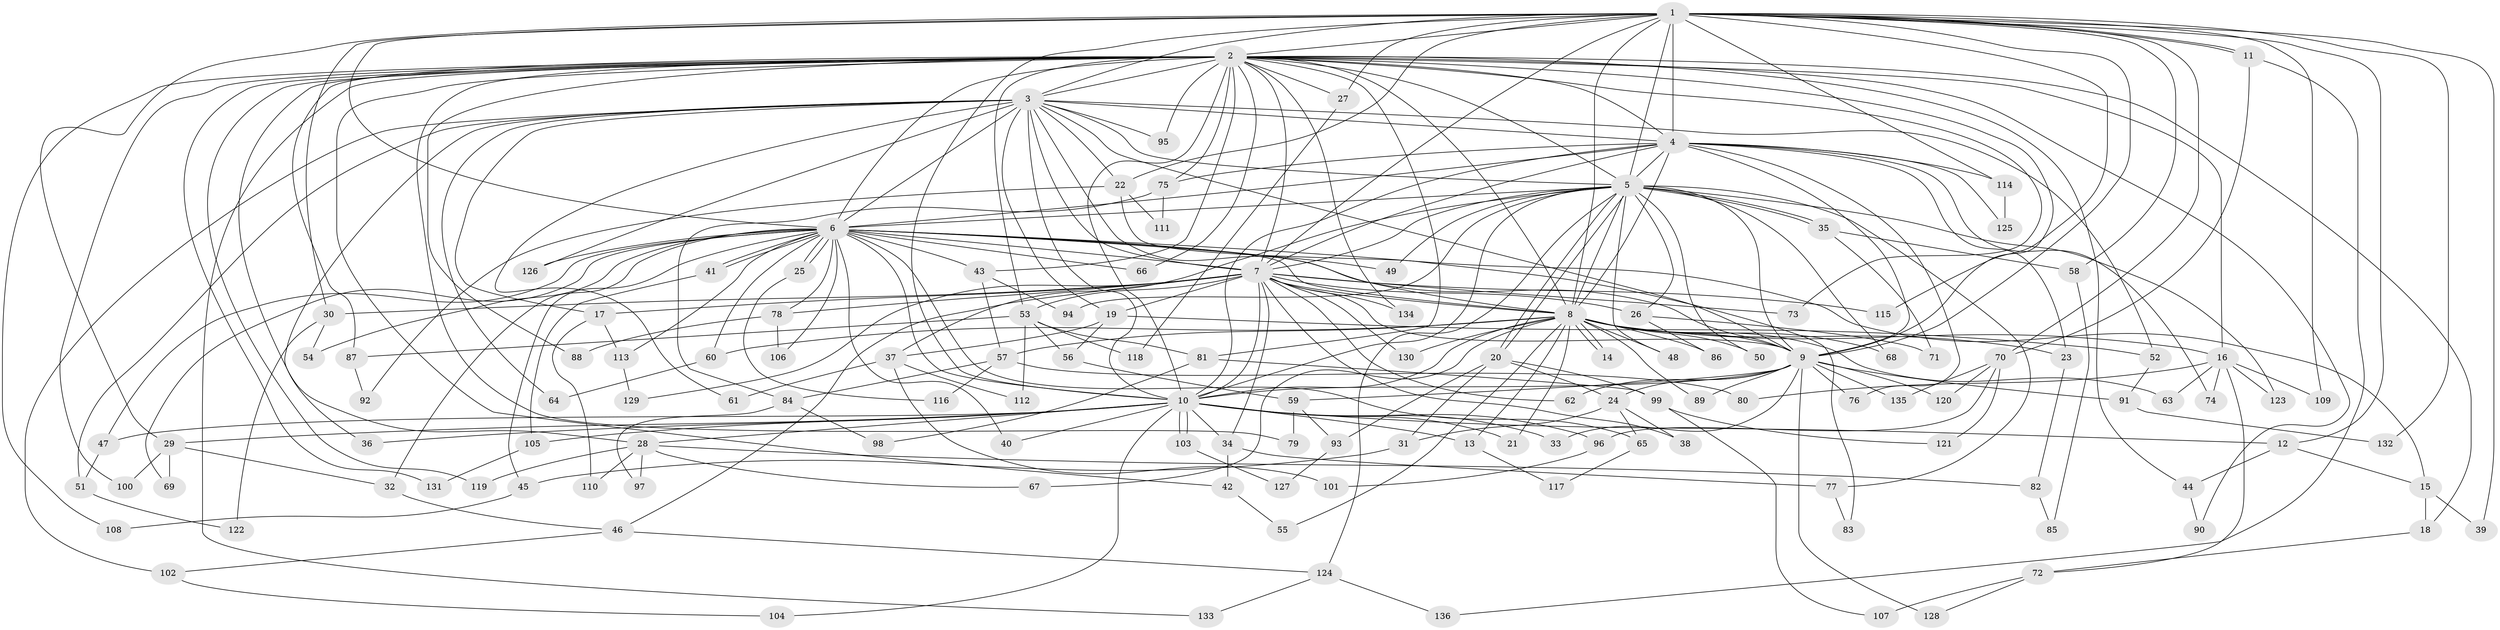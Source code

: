 // Generated by graph-tools (version 1.1) at 2025/49/03/09/25 03:49:40]
// undirected, 136 vertices, 297 edges
graph export_dot {
graph [start="1"]
  node [color=gray90,style=filled];
  1;
  2;
  3;
  4;
  5;
  6;
  7;
  8;
  9;
  10;
  11;
  12;
  13;
  14;
  15;
  16;
  17;
  18;
  19;
  20;
  21;
  22;
  23;
  24;
  25;
  26;
  27;
  28;
  29;
  30;
  31;
  32;
  33;
  34;
  35;
  36;
  37;
  38;
  39;
  40;
  41;
  42;
  43;
  44;
  45;
  46;
  47;
  48;
  49;
  50;
  51;
  52;
  53;
  54;
  55;
  56;
  57;
  58;
  59;
  60;
  61;
  62;
  63;
  64;
  65;
  66;
  67;
  68;
  69;
  70;
  71;
  72;
  73;
  74;
  75;
  76;
  77;
  78;
  79;
  80;
  81;
  82;
  83;
  84;
  85;
  86;
  87;
  88;
  89;
  90;
  91;
  92;
  93;
  94;
  95;
  96;
  97;
  98;
  99;
  100;
  101;
  102;
  103;
  104;
  105;
  106;
  107;
  108;
  109;
  110;
  111;
  112;
  113;
  114;
  115;
  116;
  117;
  118;
  119;
  120;
  121;
  122;
  123;
  124;
  125;
  126;
  127;
  128;
  129;
  130;
  131;
  132;
  133;
  134;
  135;
  136;
  1 -- 2;
  1 -- 3;
  1 -- 4;
  1 -- 5;
  1 -- 6;
  1 -- 7;
  1 -- 8;
  1 -- 9;
  1 -- 10;
  1 -- 11;
  1 -- 11;
  1 -- 12;
  1 -- 22;
  1 -- 27;
  1 -- 29;
  1 -- 30;
  1 -- 39;
  1 -- 58;
  1 -- 70;
  1 -- 109;
  1 -- 114;
  1 -- 115;
  1 -- 132;
  2 -- 3;
  2 -- 4;
  2 -- 5;
  2 -- 6;
  2 -- 7;
  2 -- 8;
  2 -- 9;
  2 -- 10;
  2 -- 16;
  2 -- 18;
  2 -- 27;
  2 -- 28;
  2 -- 42;
  2 -- 43;
  2 -- 44;
  2 -- 53;
  2 -- 66;
  2 -- 73;
  2 -- 75;
  2 -- 79;
  2 -- 81;
  2 -- 87;
  2 -- 88;
  2 -- 90;
  2 -- 95;
  2 -- 100;
  2 -- 108;
  2 -- 119;
  2 -- 131;
  2 -- 133;
  2 -- 134;
  3 -- 4;
  3 -- 5;
  3 -- 6;
  3 -- 7;
  3 -- 8;
  3 -- 9;
  3 -- 10;
  3 -- 17;
  3 -- 19;
  3 -- 22;
  3 -- 36;
  3 -- 51;
  3 -- 52;
  3 -- 61;
  3 -- 64;
  3 -- 95;
  3 -- 102;
  3 -- 126;
  4 -- 5;
  4 -- 6;
  4 -- 7;
  4 -- 8;
  4 -- 9;
  4 -- 10;
  4 -- 23;
  4 -- 74;
  4 -- 75;
  4 -- 76;
  4 -- 114;
  4 -- 125;
  5 -- 6;
  5 -- 7;
  5 -- 8;
  5 -- 9;
  5 -- 10;
  5 -- 20;
  5 -- 20;
  5 -- 26;
  5 -- 35;
  5 -- 35;
  5 -- 37;
  5 -- 48;
  5 -- 49;
  5 -- 50;
  5 -- 68;
  5 -- 77;
  5 -- 94;
  5 -- 123;
  5 -- 124;
  6 -- 7;
  6 -- 8;
  6 -- 9;
  6 -- 10;
  6 -- 15;
  6 -- 25;
  6 -- 25;
  6 -- 32;
  6 -- 40;
  6 -- 41;
  6 -- 41;
  6 -- 43;
  6 -- 45;
  6 -- 47;
  6 -- 49;
  6 -- 54;
  6 -- 60;
  6 -- 65;
  6 -- 66;
  6 -- 69;
  6 -- 78;
  6 -- 106;
  6 -- 113;
  6 -- 126;
  7 -- 8;
  7 -- 9;
  7 -- 10;
  7 -- 17;
  7 -- 19;
  7 -- 26;
  7 -- 30;
  7 -- 34;
  7 -- 38;
  7 -- 46;
  7 -- 53;
  7 -- 62;
  7 -- 73;
  7 -- 78;
  7 -- 115;
  7 -- 129;
  7 -- 130;
  7 -- 134;
  8 -- 9;
  8 -- 10;
  8 -- 13;
  8 -- 14;
  8 -- 14;
  8 -- 16;
  8 -- 21;
  8 -- 23;
  8 -- 48;
  8 -- 50;
  8 -- 55;
  8 -- 57;
  8 -- 60;
  8 -- 63;
  8 -- 67;
  8 -- 68;
  8 -- 86;
  8 -- 89;
  8 -- 130;
  9 -- 10;
  9 -- 24;
  9 -- 33;
  9 -- 59;
  9 -- 62;
  9 -- 76;
  9 -- 89;
  9 -- 91;
  9 -- 120;
  9 -- 128;
  9 -- 135;
  10 -- 12;
  10 -- 13;
  10 -- 21;
  10 -- 28;
  10 -- 29;
  10 -- 33;
  10 -- 34;
  10 -- 36;
  10 -- 40;
  10 -- 47;
  10 -- 96;
  10 -- 103;
  10 -- 103;
  10 -- 104;
  10 -- 105;
  11 -- 70;
  11 -- 136;
  12 -- 15;
  12 -- 44;
  13 -- 117;
  15 -- 18;
  15 -- 39;
  16 -- 63;
  16 -- 72;
  16 -- 74;
  16 -- 80;
  16 -- 109;
  16 -- 123;
  17 -- 110;
  17 -- 113;
  18 -- 72;
  19 -- 37;
  19 -- 52;
  19 -- 56;
  20 -- 24;
  20 -- 31;
  20 -- 93;
  20 -- 99;
  22 -- 83;
  22 -- 92;
  22 -- 111;
  23 -- 82;
  24 -- 31;
  24 -- 38;
  24 -- 65;
  25 -- 116;
  26 -- 71;
  26 -- 86;
  27 -- 118;
  28 -- 67;
  28 -- 82;
  28 -- 97;
  28 -- 110;
  28 -- 119;
  29 -- 32;
  29 -- 69;
  29 -- 100;
  30 -- 54;
  30 -- 122;
  31 -- 45;
  32 -- 46;
  34 -- 42;
  34 -- 77;
  35 -- 58;
  35 -- 71;
  37 -- 61;
  37 -- 101;
  37 -- 112;
  41 -- 105;
  42 -- 55;
  43 -- 57;
  43 -- 94;
  44 -- 90;
  45 -- 108;
  46 -- 102;
  46 -- 124;
  47 -- 51;
  51 -- 122;
  52 -- 91;
  53 -- 56;
  53 -- 81;
  53 -- 87;
  53 -- 112;
  53 -- 118;
  56 -- 59;
  57 -- 80;
  57 -- 84;
  57 -- 116;
  58 -- 85;
  59 -- 79;
  59 -- 93;
  60 -- 64;
  65 -- 117;
  70 -- 96;
  70 -- 120;
  70 -- 121;
  70 -- 135;
  72 -- 107;
  72 -- 128;
  75 -- 84;
  75 -- 111;
  77 -- 83;
  78 -- 88;
  78 -- 106;
  81 -- 98;
  81 -- 99;
  82 -- 85;
  84 -- 97;
  84 -- 98;
  87 -- 92;
  91 -- 132;
  93 -- 127;
  96 -- 101;
  99 -- 107;
  99 -- 121;
  102 -- 104;
  103 -- 127;
  105 -- 131;
  113 -- 129;
  114 -- 125;
  124 -- 133;
  124 -- 136;
}
